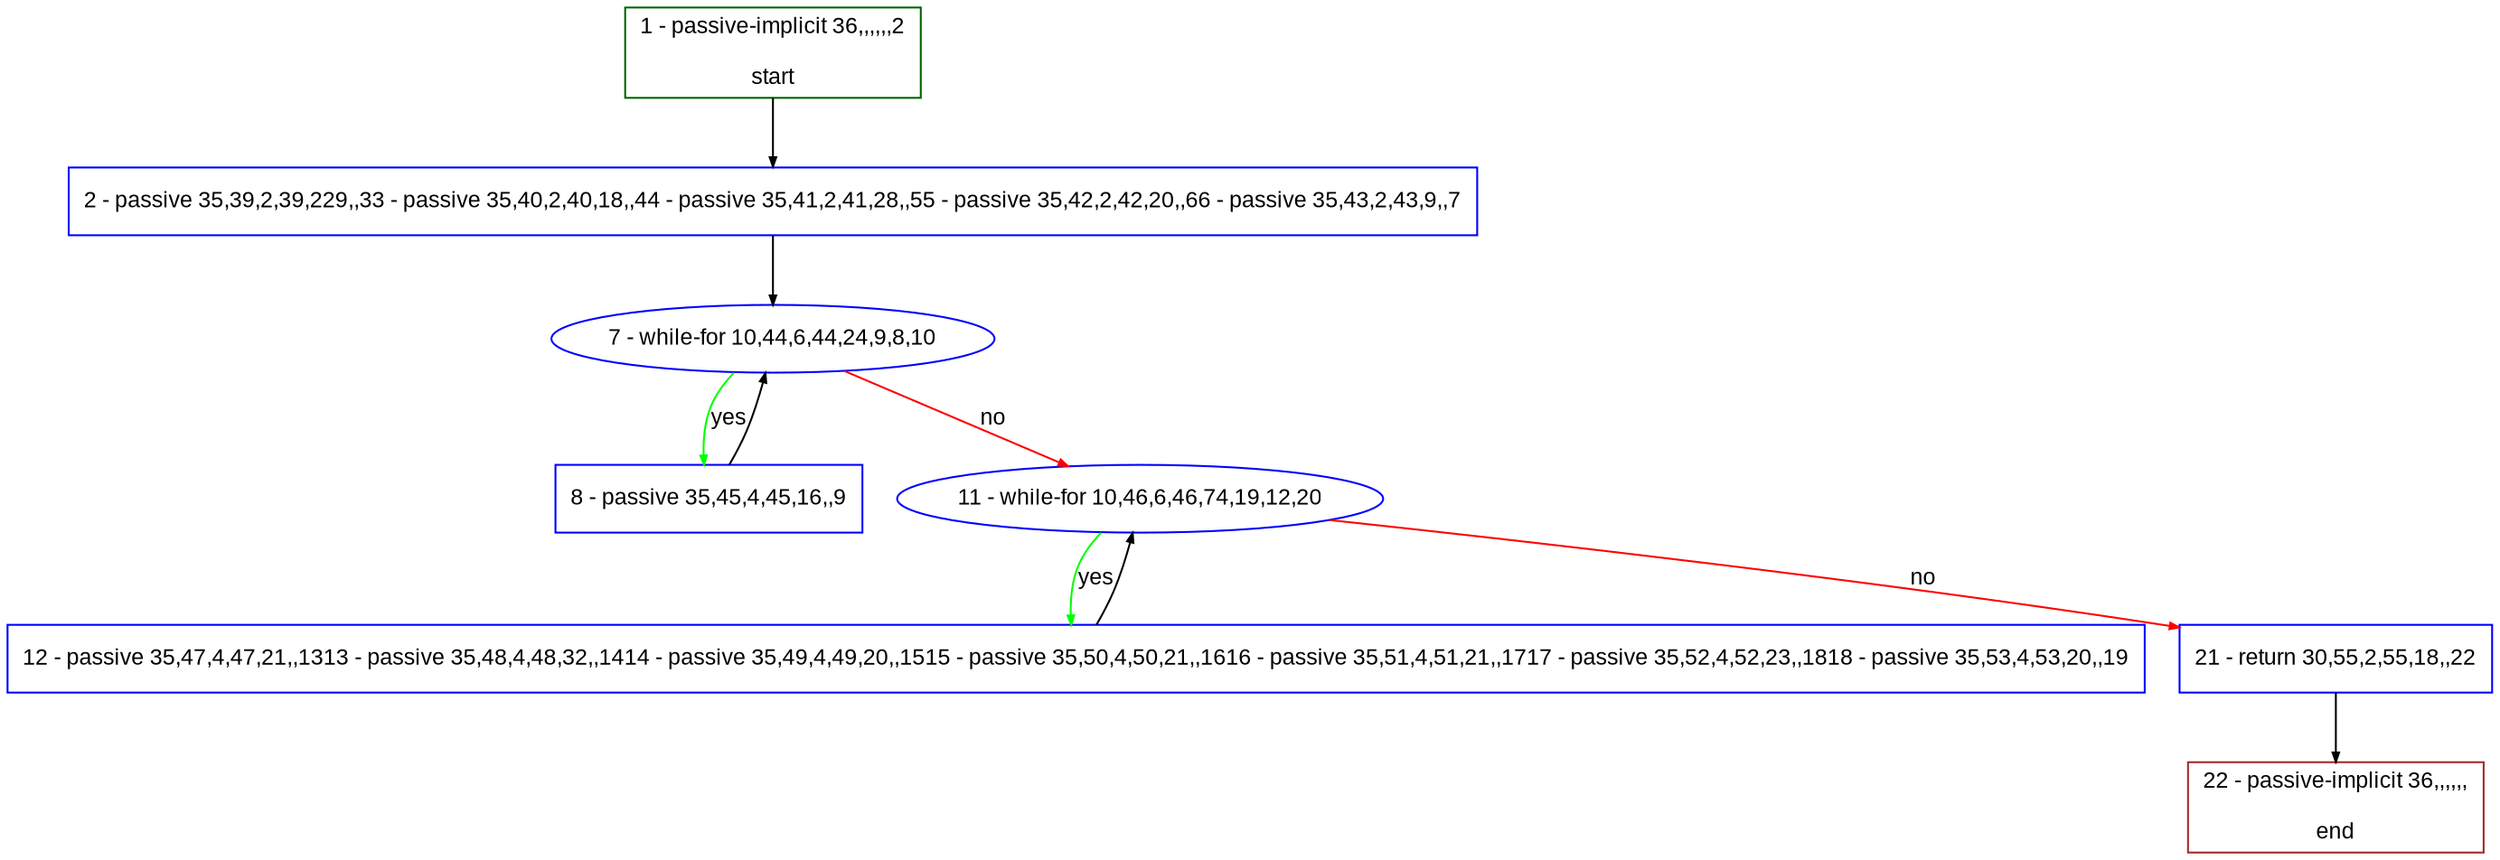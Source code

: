digraph "" {
  graph [pack="true", label="", fontsize="12", packmode="clust", fontname="Arial", fillcolor="#FFFFCC", bgcolor="white", style="rounded,filled", compound="true"];
  node [node_initialized="no", label="", color="grey", fontsize="12", fillcolor="white", fontname="Arial", style="filled", shape="rectangle", compound="true", fixedsize="false"];
  edge [fontcolor="black", arrowhead="normal", arrowtail="none", arrowsize="0.5", ltail="", label="", color="black", fontsize="12", lhead="", fontname="Arial", dir="forward", compound="true"];
  __N1 [label="2 - passive 35,39,2,39,229,,33 - passive 35,40,2,40,18,,44 - passive 35,41,2,41,28,,55 - passive 35,42,2,42,20,,66 - passive 35,43,2,43,9,,7", color="#0000ff", fillcolor="#ffffff", style="filled", shape="box"];
  __N2 [label="1 - passive-implicit 36,,,,,,2\n\nstart", color="#006400", fillcolor="#ffffff", style="filled", shape="box"];
  __N3 [label="7 - while-for 10,44,6,44,24,9,8,10", color="#0000ff", fillcolor="#ffffff", style="filled", shape="oval"];
  __N4 [label="8 - passive 35,45,4,45,16,,9", color="#0000ff", fillcolor="#ffffff", style="filled", shape="box"];
  __N5 [label="11 - while-for 10,46,6,46,74,19,12,20", color="#0000ff", fillcolor="#ffffff", style="filled", shape="oval"];
  __N6 [label="12 - passive 35,47,4,47,21,,1313 - passive 35,48,4,48,32,,1414 - passive 35,49,4,49,20,,1515 - passive 35,50,4,50,21,,1616 - passive 35,51,4,51,21,,1717 - passive 35,52,4,52,23,,1818 - passive 35,53,4,53,20,,19", color="#0000ff", fillcolor="#ffffff", style="filled", shape="box"];
  __N7 [label="21 - return 30,55,2,55,18,,22", color="#0000ff", fillcolor="#ffffff", style="filled", shape="box"];
  __N8 [label="22 - passive-implicit 36,,,,,,\n\nend", color="#a52a2a", fillcolor="#ffffff", style="filled", shape="box"];
  __N2 -> __N1 [arrowhead="normal", arrowtail="none", color="#000000", label="", dir="forward"];
  __N1 -> __N3 [arrowhead="normal", arrowtail="none", color="#000000", label="", dir="forward"];
  __N3 -> __N4 [arrowhead="normal", arrowtail="none", color="#00ff00", label="yes", dir="forward"];
  __N4 -> __N3 [arrowhead="normal", arrowtail="none", color="#000000", label="", dir="forward"];
  __N3 -> __N5 [arrowhead="normal", arrowtail="none", color="#ff0000", label="no", dir="forward"];
  __N5 -> __N6 [arrowhead="normal", arrowtail="none", color="#00ff00", label="yes", dir="forward"];
  __N6 -> __N5 [arrowhead="normal", arrowtail="none", color="#000000", label="", dir="forward"];
  __N5 -> __N7 [arrowhead="normal", arrowtail="none", color="#ff0000", label="no", dir="forward"];
  __N7 -> __N8 [arrowhead="normal", arrowtail="none", color="#000000", label="", dir="forward"];
}
